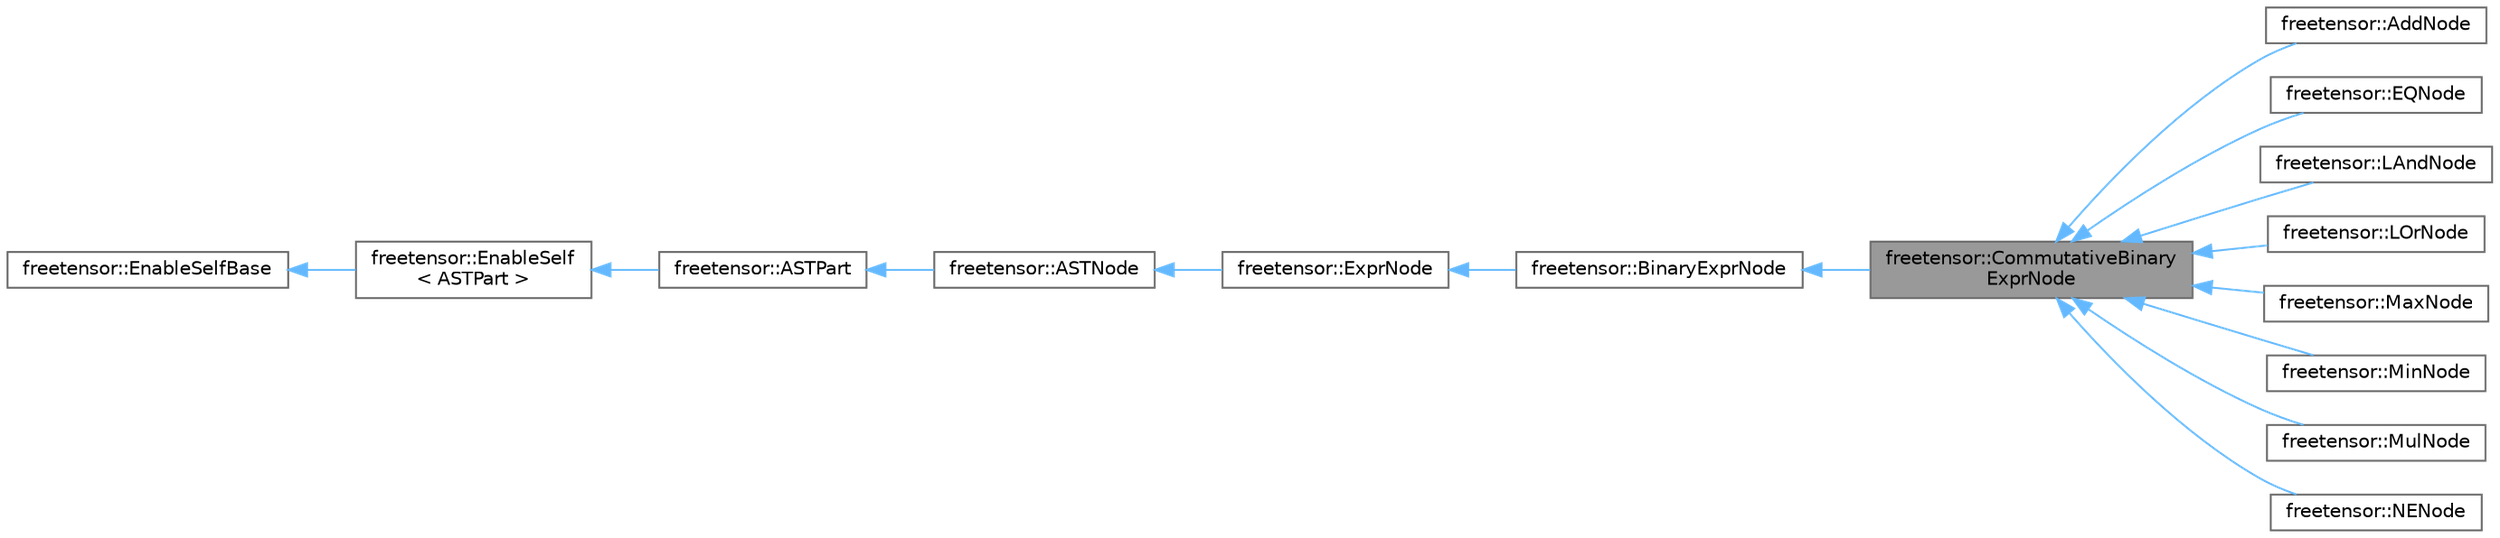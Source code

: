 digraph "freetensor::CommutativeBinaryExprNode"
{
 // LATEX_PDF_SIZE
  bgcolor="transparent";
  edge [fontname=Helvetica,fontsize=10,labelfontname=Helvetica,labelfontsize=10];
  node [fontname=Helvetica,fontsize=10,shape=box,height=0.2,width=0.4];
  rankdir="LR";
  Node1 [label="freetensor::CommutativeBinary\lExprNode",height=0.2,width=0.4,color="gray40", fillcolor="grey60", style="filled", fontcolor="black",tooltip=" "];
  Node2 -> Node1 [dir="back",color="steelblue1",style="solid"];
  Node2 [label="freetensor::BinaryExprNode",height=0.2,width=0.4,color="gray40", fillcolor="white", style="filled",URL="$classfreetensor_1_1BinaryExprNode.html",tooltip=" "];
  Node3 -> Node2 [dir="back",color="steelblue1",style="solid"];
  Node3 [label="freetensor::ExprNode",height=0.2,width=0.4,color="gray40", fillcolor="white", style="filled",URL="$classfreetensor_1_1ExprNode.html",tooltip=" "];
  Node4 -> Node3 [dir="back",color="steelblue1",style="solid"];
  Node4 [label="freetensor::ASTNode",height=0.2,width=0.4,color="gray40", fillcolor="white", style="filled",URL="$classfreetensor_1_1ASTNode.html",tooltip=" "];
  Node5 -> Node4 [dir="back",color="steelblue1",style="solid"];
  Node5 [label="freetensor::ASTPart",height=0.2,width=0.4,color="gray40", fillcolor="white", style="filled",URL="$classfreetensor_1_1ASTPart.html",tooltip=" "];
  Node6 -> Node5 [dir="back",color="steelblue1",style="solid"];
  Node6 [label="freetensor::EnableSelf\l\< ASTPart \>",height=0.2,width=0.4,color="gray40", fillcolor="white", style="filled",URL="$classfreetensor_1_1EnableSelf.html",tooltip=" "];
  Node7 -> Node6 [dir="back",color="steelblue1",style="solid"];
  Node7 [label="freetensor::EnableSelfBase",height=0.2,width=0.4,color="gray40", fillcolor="white", style="filled",URL="$classfreetensor_1_1EnableSelfBase.html",tooltip=" "];
  Node1 -> Node8 [dir="back",color="steelblue1",style="solid"];
  Node8 [label="freetensor::AddNode",height=0.2,width=0.4,color="gray40", fillcolor="white", style="filled",URL="$classfreetensor_1_1AddNode.html",tooltip=" "];
  Node1 -> Node9 [dir="back",color="steelblue1",style="solid"];
  Node9 [label="freetensor::EQNode",height=0.2,width=0.4,color="gray40", fillcolor="white", style="filled",URL="$classfreetensor_1_1EQNode.html",tooltip=" "];
  Node1 -> Node10 [dir="back",color="steelblue1",style="solid"];
  Node10 [label="freetensor::LAndNode",height=0.2,width=0.4,color="gray40", fillcolor="white", style="filled",URL="$classfreetensor_1_1LAndNode.html",tooltip=" "];
  Node1 -> Node11 [dir="back",color="steelblue1",style="solid"];
  Node11 [label="freetensor::LOrNode",height=0.2,width=0.4,color="gray40", fillcolor="white", style="filled",URL="$classfreetensor_1_1LOrNode.html",tooltip=" "];
  Node1 -> Node12 [dir="back",color="steelblue1",style="solid"];
  Node12 [label="freetensor::MaxNode",height=0.2,width=0.4,color="gray40", fillcolor="white", style="filled",URL="$classfreetensor_1_1MaxNode.html",tooltip=" "];
  Node1 -> Node13 [dir="back",color="steelblue1",style="solid"];
  Node13 [label="freetensor::MinNode",height=0.2,width=0.4,color="gray40", fillcolor="white", style="filled",URL="$classfreetensor_1_1MinNode.html",tooltip=" "];
  Node1 -> Node14 [dir="back",color="steelblue1",style="solid"];
  Node14 [label="freetensor::MulNode",height=0.2,width=0.4,color="gray40", fillcolor="white", style="filled",URL="$classfreetensor_1_1MulNode.html",tooltip=" "];
  Node1 -> Node15 [dir="back",color="steelblue1",style="solid"];
  Node15 [label="freetensor::NENode",height=0.2,width=0.4,color="gray40", fillcolor="white", style="filled",URL="$classfreetensor_1_1NENode.html",tooltip=" "];
}
